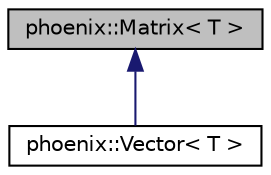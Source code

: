 digraph "phoenix::Matrix&lt; T &gt;"
{
  edge [fontname="Helvetica",fontsize="10",labelfontname="Helvetica",labelfontsize="10"];
  node [fontname="Helvetica",fontsize="10",shape=record];
  Node0 [label="phoenix::Matrix\< T \>",height=0.2,width=0.4,color="black", fillcolor="grey75", style="filled", fontcolor="black"];
  Node0 -> Node1 [dir="back",color="midnightblue",fontsize="10",style="solid",fontname="Helvetica"];
  Node1 [label="phoenix::Vector\< T \>",height=0.2,width=0.4,color="black", fillcolor="white", style="filled",URL="$classphoenix_1_1Vector.html",tooltip="The Vector class represents a 1D matrix with generic programming. "];
}
